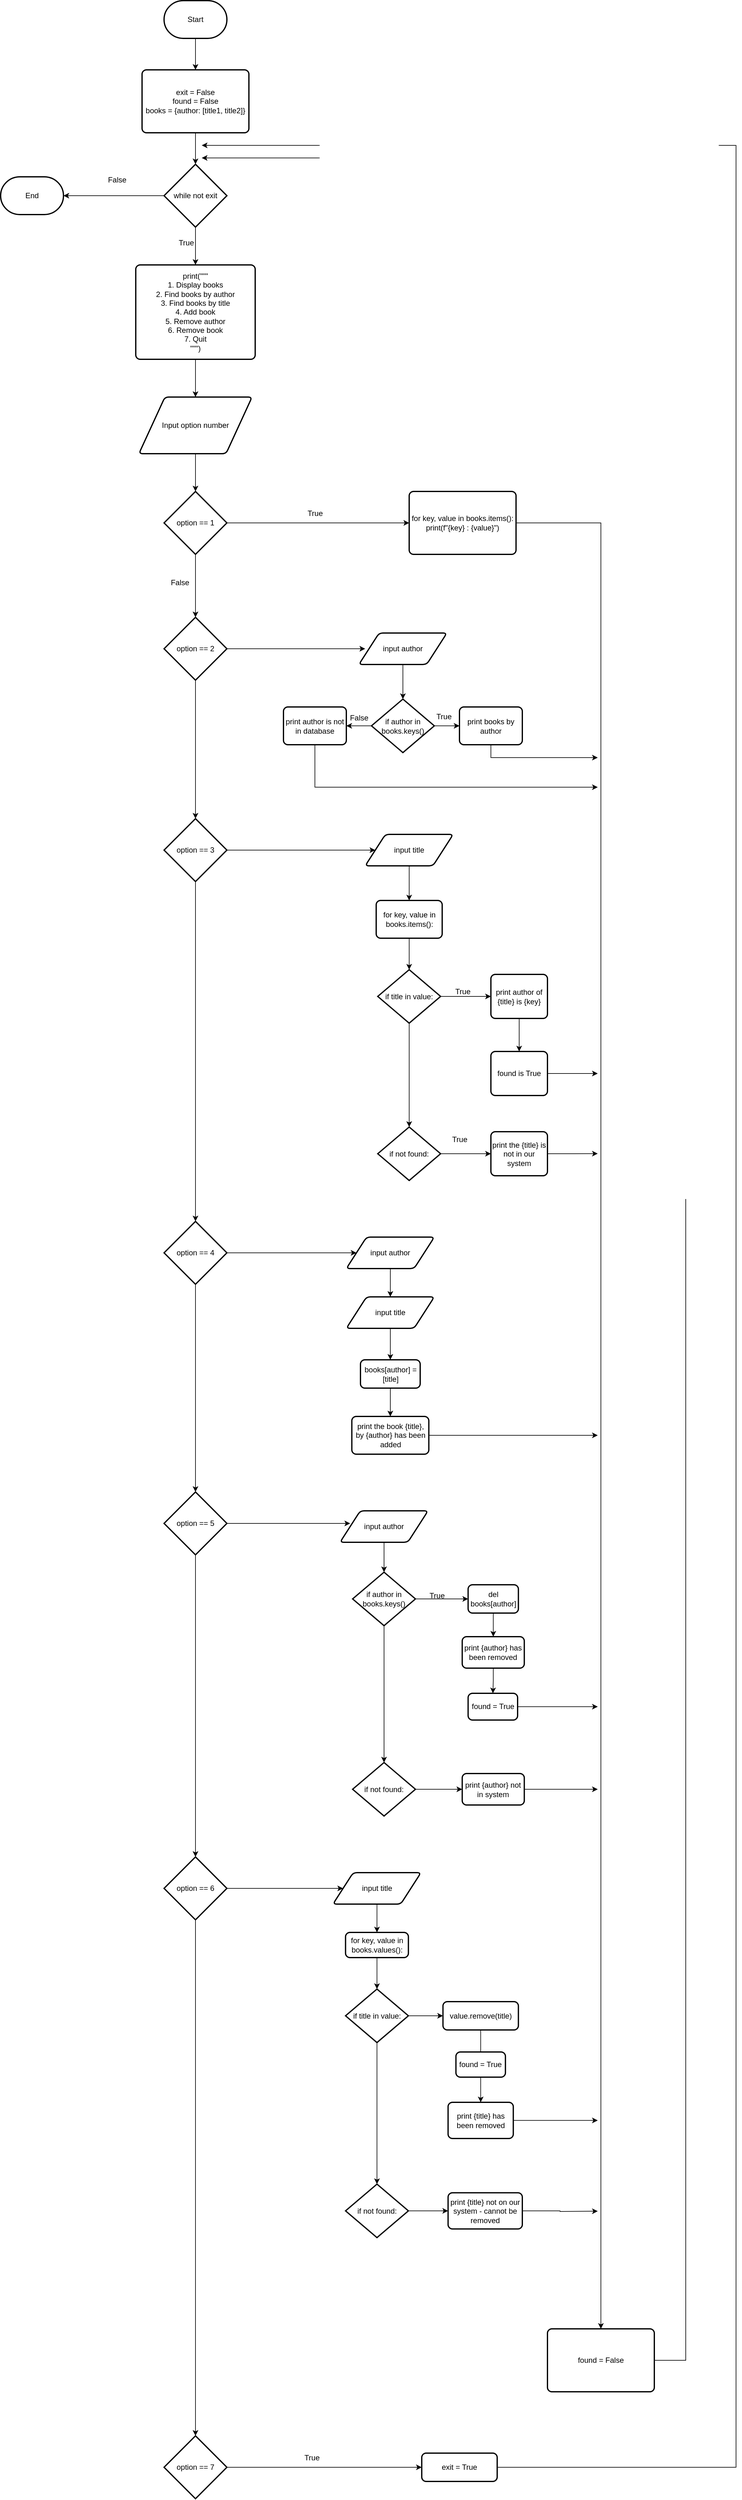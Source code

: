 <mxfile version="20.4.0" type="device"><diagram id="GdrG5oWFETVBS-Gk8OOe" name="Page-1"><mxGraphModel dx="5213" dy="2840" grid="1" gridSize="10" guides="1" tooltips="1" connect="1" arrows="1" fold="1" page="1" pageScale="1" pageWidth="850" pageHeight="1100" math="0" shadow="0"><root><mxCell id="0"/><mxCell id="1" parent="0"/><mxCell id="xFa5CxVepwYCN7gs_nRk-39" value="" style="edgeStyle=orthogonalEdgeStyle;rounded=0;orthogonalLoop=1;jettySize=auto;html=1;" edge="1" parent="1" source="xFa5CxVepwYCN7gs_nRk-2" target="xFa5CxVepwYCN7gs_nRk-3"><mxGeometry relative="1" as="geometry"/></mxCell><mxCell id="xFa5CxVepwYCN7gs_nRk-2" value="Start" style="strokeWidth=2;html=1;shape=mxgraph.flowchart.terminator;whiteSpace=wrap;" vertex="1" parent="1"><mxGeometry x="470" y="10" width="100" height="60" as="geometry"/></mxCell><mxCell id="xFa5CxVepwYCN7gs_nRk-40" value="" style="edgeStyle=orthogonalEdgeStyle;rounded=0;orthogonalLoop=1;jettySize=auto;html=1;" edge="1" parent="1" source="xFa5CxVepwYCN7gs_nRk-3" target="xFa5CxVepwYCN7gs_nRk-4"><mxGeometry relative="1" as="geometry"/></mxCell><mxCell id="xFa5CxVepwYCN7gs_nRk-3" value="exit = False&lt;br&gt;found = False&lt;br&gt;books = {author: [title1, title2]}" style="rounded=1;whiteSpace=wrap;html=1;absoluteArcSize=1;arcSize=14;strokeWidth=2;" vertex="1" parent="1"><mxGeometry x="435" y="120" width="170" height="100" as="geometry"/></mxCell><mxCell id="xFa5CxVepwYCN7gs_nRk-10" style="edgeStyle=orthogonalEdgeStyle;rounded=0;orthogonalLoop=1;jettySize=auto;html=1;exitX=0.5;exitY=1;exitDx=0;exitDy=0;exitPerimeter=0;entryX=0.5;entryY=0;entryDx=0;entryDy=0;" edge="1" parent="1" source="xFa5CxVepwYCN7gs_nRk-4" target="xFa5CxVepwYCN7gs_nRk-9"><mxGeometry relative="1" as="geometry"/></mxCell><mxCell id="xFa5CxVepwYCN7gs_nRk-53" style="edgeStyle=orthogonalEdgeStyle;rounded=0;orthogonalLoop=1;jettySize=auto;html=1;fontFamily=Helvetica;fontSize=12;fontColor=default;" edge="1" parent="1" source="xFa5CxVepwYCN7gs_nRk-4" target="xFa5CxVepwYCN7gs_nRk-5"><mxGeometry relative="1" as="geometry"/></mxCell><mxCell id="xFa5CxVepwYCN7gs_nRk-4" value="while not exit" style="strokeWidth=2;html=1;shape=mxgraph.flowchart.decision;whiteSpace=wrap;" vertex="1" parent="1"><mxGeometry x="470" y="270" width="100" height="100" as="geometry"/></mxCell><mxCell id="xFa5CxVepwYCN7gs_nRk-5" value="End" style="strokeWidth=2;html=1;shape=mxgraph.flowchart.terminator;whiteSpace=wrap;" vertex="1" parent="1"><mxGeometry x="210" y="290" width="100" height="60" as="geometry"/></mxCell><mxCell id="xFa5CxVepwYCN7gs_nRk-7" value="False" style="text;html=1;align=center;verticalAlign=middle;resizable=0;points=[];autosize=1;strokeColor=none;fillColor=none;" vertex="1" parent="1"><mxGeometry x="370" y="280" width="50" height="30" as="geometry"/></mxCell><mxCell id="xFa5CxVepwYCN7gs_nRk-14" style="edgeStyle=orthogonalEdgeStyle;rounded=0;orthogonalLoop=1;jettySize=auto;html=1;exitX=0.5;exitY=1;exitDx=0;exitDy=0;entryX=0.5;entryY=0;entryDx=0;entryDy=0;" edge="1" parent="1" source="xFa5CxVepwYCN7gs_nRk-9" target="xFa5CxVepwYCN7gs_nRk-13"><mxGeometry relative="1" as="geometry"><mxPoint x="520" y="640" as="targetPoint"/></mxGeometry></mxCell><mxCell id="xFa5CxVepwYCN7gs_nRk-9" value="print(&quot;&quot;&quot;&lt;br&gt;1. Display books&lt;br&gt;2. Find books by author&lt;br&gt;3. Find books by title&lt;br&gt;4. Add book&lt;br&gt;5. Remove author&lt;br&gt;6. Remove book&lt;br&gt;7. Quit&lt;br&gt;&quot;&quot;&quot;)" style="rounded=1;whiteSpace=wrap;html=1;absoluteArcSize=1;arcSize=14;strokeWidth=2;" vertex="1" parent="1"><mxGeometry x="425" y="430" width="190" height="150" as="geometry"/></mxCell><mxCell id="xFa5CxVepwYCN7gs_nRk-11" value="True" style="text;html=1;align=center;verticalAlign=middle;resizable=0;points=[];autosize=1;strokeColor=none;fillColor=none;" vertex="1" parent="1"><mxGeometry x="480" y="380" width="50" height="30" as="geometry"/></mxCell><mxCell id="xFa5CxVepwYCN7gs_nRk-25" value="" style="edgeStyle=orthogonalEdgeStyle;rounded=0;orthogonalLoop=1;jettySize=auto;html=1;" edge="1" parent="1" source="xFa5CxVepwYCN7gs_nRk-13" target="xFa5CxVepwYCN7gs_nRk-19"><mxGeometry relative="1" as="geometry"/></mxCell><mxCell id="xFa5CxVepwYCN7gs_nRk-13" value="Input option number" style="shape=parallelogram;html=1;strokeWidth=2;perimeter=parallelogramPerimeter;whiteSpace=wrap;rounded=1;arcSize=12;size=0.23;" vertex="1" parent="1"><mxGeometry x="430" y="640" width="180" height="90" as="geometry"/></mxCell><mxCell id="xFa5CxVepwYCN7gs_nRk-168" style="edgeStyle=orthogonalEdgeStyle;rounded=0;orthogonalLoop=1;jettySize=auto;html=1;entryX=0;entryY=0.5;entryDx=0;entryDy=0;fontFamily=Helvetica;fontSize=12;fontColor=default;" edge="1" parent="1" source="xFa5CxVepwYCN7gs_nRk-16" target="xFa5CxVepwYCN7gs_nRk-163"><mxGeometry relative="1" as="geometry"/></mxCell><mxCell id="xFa5CxVepwYCN7gs_nRk-16" value="option == 7" style="strokeWidth=2;html=1;shape=mxgraph.flowchart.decision;whiteSpace=wrap;" vertex="1" parent="1"><mxGeometry x="470" y="3880" width="100" height="100" as="geometry"/></mxCell><mxCell id="xFa5CxVepwYCN7gs_nRk-41" style="edgeStyle=orthogonalEdgeStyle;rounded=0;orthogonalLoop=1;jettySize=auto;html=1;exitX=1;exitY=0.5;exitDx=0;exitDy=0;exitPerimeter=0;" edge="1" parent="1" source="xFa5CxVepwYCN7gs_nRk-19" target="xFa5CxVepwYCN7gs_nRk-48"><mxGeometry relative="1" as="geometry"><mxPoint x="610" y="840" as="targetPoint"/></mxGeometry></mxCell><mxCell id="xFa5CxVepwYCN7gs_nRk-64" style="edgeStyle=orthogonalEdgeStyle;rounded=0;orthogonalLoop=1;jettySize=auto;html=1;exitX=0.5;exitY=1;exitDx=0;exitDy=0;exitPerimeter=0;fontFamily=Helvetica;fontSize=12;fontColor=default;" edge="1" parent="1" source="xFa5CxVepwYCN7gs_nRk-19" target="xFa5CxVepwYCN7gs_nRk-52"><mxGeometry relative="1" as="geometry"/></mxCell><mxCell id="xFa5CxVepwYCN7gs_nRk-19" value="option == 1" style="strokeWidth=2;html=1;shape=mxgraph.flowchart.decision;whiteSpace=wrap;" vertex="1" parent="1"><mxGeometry x="470" y="790" width="100" height="100" as="geometry"/></mxCell><mxCell id="xFa5CxVepwYCN7gs_nRk-29" value="" style="edgeStyle=orthogonalEdgeStyle;rounded=0;orthogonalLoop=1;jettySize=auto;html=1;" edge="1" parent="1" source="xFa5CxVepwYCN7gs_nRk-20" target="xFa5CxVepwYCN7gs_nRk-23"><mxGeometry relative="1" as="geometry"/></mxCell><mxCell id="xFa5CxVepwYCN7gs_nRk-110" style="edgeStyle=orthogonalEdgeStyle;rounded=0;orthogonalLoop=1;jettySize=auto;html=1;fontFamily=Helvetica;fontSize=12;fontColor=default;" edge="1" parent="1" source="xFa5CxVepwYCN7gs_nRk-20" target="xFa5CxVepwYCN7gs_nRk-108"><mxGeometry relative="1" as="geometry"/></mxCell><mxCell id="xFa5CxVepwYCN7gs_nRk-20" value="option == 4" style="strokeWidth=2;html=1;shape=mxgraph.flowchart.decision;whiteSpace=wrap;" vertex="1" parent="1"><mxGeometry x="470" y="1950" width="100" height="100" as="geometry"/></mxCell><mxCell id="xFa5CxVepwYCN7gs_nRk-75" value="" style="edgeStyle=orthogonalEdgeStyle;rounded=0;orthogonalLoop=1;jettySize=auto;html=1;fontFamily=Helvetica;fontSize=12;fontColor=default;" edge="1" parent="1" source="xFa5CxVepwYCN7gs_nRk-21" target="xFa5CxVepwYCN7gs_nRk-67"><mxGeometry relative="1" as="geometry"/></mxCell><mxCell id="xFa5CxVepwYCN7gs_nRk-76" value="" style="edgeStyle=orthogonalEdgeStyle;rounded=0;orthogonalLoop=1;jettySize=auto;html=1;fontFamily=Helvetica;fontSize=12;fontColor=default;" edge="1" parent="1" source="xFa5CxVepwYCN7gs_nRk-21" target="xFa5CxVepwYCN7gs_nRk-68"><mxGeometry relative="1" as="geometry"/></mxCell><mxCell id="xFa5CxVepwYCN7gs_nRk-21" value="if author in books.keys()" style="strokeWidth=2;html=1;shape=mxgraph.flowchart.decision;whiteSpace=wrap;" vertex="1" parent="1"><mxGeometry x="800" y="1120" width="100" height="85" as="geometry"/></mxCell><mxCell id="xFa5CxVepwYCN7gs_nRk-31" value="" style="edgeStyle=orthogonalEdgeStyle;rounded=0;orthogonalLoop=1;jettySize=auto;html=1;" edge="1" parent="1" source="xFa5CxVepwYCN7gs_nRk-22" target="xFa5CxVepwYCN7gs_nRk-16"><mxGeometry relative="1" as="geometry"/></mxCell><mxCell id="xFa5CxVepwYCN7gs_nRk-151" style="edgeStyle=orthogonalEdgeStyle;rounded=0;orthogonalLoop=1;jettySize=auto;html=1;entryX=0;entryY=0.5;entryDx=0;entryDy=0;fontFamily=Helvetica;fontSize=12;fontColor=default;" edge="1" parent="1" source="xFa5CxVepwYCN7gs_nRk-22" target="xFa5CxVepwYCN7gs_nRk-143"><mxGeometry relative="1" as="geometry"/></mxCell><mxCell id="xFa5CxVepwYCN7gs_nRk-22" value="option == 6" style="strokeWidth=2;html=1;shape=mxgraph.flowchart.decision;whiteSpace=wrap;" vertex="1" parent="1"><mxGeometry x="470" y="2960" width="100" height="100" as="geometry"/></mxCell><mxCell id="xFa5CxVepwYCN7gs_nRk-30" value="" style="edgeStyle=orthogonalEdgeStyle;rounded=0;orthogonalLoop=1;jettySize=auto;html=1;" edge="1" parent="1" source="xFa5CxVepwYCN7gs_nRk-23" target="xFa5CxVepwYCN7gs_nRk-22"><mxGeometry relative="1" as="geometry"/></mxCell><mxCell id="xFa5CxVepwYCN7gs_nRk-122" style="edgeStyle=orthogonalEdgeStyle;rounded=0;orthogonalLoop=1;jettySize=auto;html=1;entryX=0;entryY=0.5;entryDx=0;entryDy=0;fontFamily=Helvetica;fontSize=12;fontColor=default;" edge="1" parent="1" source="xFa5CxVepwYCN7gs_nRk-23"><mxGeometry relative="1" as="geometry"><mxPoint x="766.1" y="2430" as="targetPoint"/></mxGeometry></mxCell><mxCell id="xFa5CxVepwYCN7gs_nRk-23" value="option == 5" style="strokeWidth=2;html=1;shape=mxgraph.flowchart.decision;whiteSpace=wrap;" vertex="1" parent="1"><mxGeometry x="470" y="2380" width="100" height="100" as="geometry"/></mxCell><mxCell id="xFa5CxVepwYCN7gs_nRk-28" value="" style="edgeStyle=orthogonalEdgeStyle;rounded=0;orthogonalLoop=1;jettySize=auto;html=1;" edge="1" parent="1" source="xFa5CxVepwYCN7gs_nRk-24" target="xFa5CxVepwYCN7gs_nRk-20"><mxGeometry relative="1" as="geometry"/></mxCell><mxCell id="xFa5CxVepwYCN7gs_nRk-88" style="edgeStyle=orthogonalEdgeStyle;rounded=0;orthogonalLoop=1;jettySize=auto;html=1;exitX=1;exitY=0.5;exitDx=0;exitDy=0;exitPerimeter=0;entryX=0;entryY=0.5;entryDx=0;entryDy=0;fontFamily=Helvetica;fontSize=12;fontColor=default;" edge="1" parent="1" source="xFa5CxVepwYCN7gs_nRk-24" target="xFa5CxVepwYCN7gs_nRk-87"><mxGeometry relative="1" as="geometry"/></mxCell><mxCell id="xFa5CxVepwYCN7gs_nRk-24" value="option == 3" style="strokeWidth=2;html=1;shape=mxgraph.flowchart.decision;whiteSpace=wrap;" vertex="1" parent="1"><mxGeometry x="470" y="1310" width="100" height="100" as="geometry"/></mxCell><mxCell id="xFa5CxVepwYCN7gs_nRk-32" value="False" style="text;html=1;align=center;verticalAlign=middle;resizable=0;points=[];autosize=1;strokeColor=none;fillColor=none;" vertex="1" parent="1"><mxGeometry x="470" y="920" width="50" height="30" as="geometry"/></mxCell><mxCell id="xFa5CxVepwYCN7gs_nRk-49" style="edgeStyle=orthogonalEdgeStyle;rounded=0;orthogonalLoop=1;jettySize=auto;html=1;fontFamily=Helvetica;fontSize=12;fontColor=default;entryX=0.5;entryY=0;entryDx=0;entryDy=0;" edge="1" parent="1" source="xFa5CxVepwYCN7gs_nRk-48" target="xFa5CxVepwYCN7gs_nRk-50"><mxGeometry relative="1" as="geometry"><mxPoint x="850" y="840" as="targetPoint"/></mxGeometry></mxCell><mxCell id="xFa5CxVepwYCN7gs_nRk-48" value="for key, value in books.items():&lt;br&gt;print(f&quot;{key} : {value}&quot;)" style="rounded=1;whiteSpace=wrap;html=1;absoluteArcSize=1;arcSize=14;strokeWidth=2;" vertex="1" parent="1"><mxGeometry x="860" y="790" width="170" height="100" as="geometry"/></mxCell><mxCell id="xFa5CxVepwYCN7gs_nRk-176" style="edgeStyle=orthogonalEdgeStyle;rounded=0;orthogonalLoop=1;jettySize=auto;html=1;fontFamily=Helvetica;fontSize=12;fontColor=default;" edge="1" parent="1" source="xFa5CxVepwYCN7gs_nRk-50"><mxGeometry relative="1" as="geometry"><mxPoint x="530" y="260" as="targetPoint"/><Array as="points"><mxPoint x="1300" y="3760"/><mxPoint x="1300" y="260"/></Array></mxGeometry></mxCell><mxCell id="xFa5CxVepwYCN7gs_nRk-50" value="found = False" style="rounded=1;whiteSpace=wrap;html=1;absoluteArcSize=1;arcSize=14;strokeWidth=2;" vertex="1" parent="1"><mxGeometry x="1080" y="3710" width="170" height="100" as="geometry"/></mxCell><mxCell id="xFa5CxVepwYCN7gs_nRk-71" style="edgeStyle=orthogonalEdgeStyle;rounded=0;orthogonalLoop=1;jettySize=auto;html=1;exitX=1;exitY=0.5;exitDx=0;exitDy=0;exitPerimeter=0;fontFamily=Helvetica;fontSize=12;fontColor=default;" edge="1" parent="1" source="xFa5CxVepwYCN7gs_nRk-52"><mxGeometry relative="1" as="geometry"><mxPoint x="790" y="1040" as="targetPoint"/></mxGeometry></mxCell><mxCell id="xFa5CxVepwYCN7gs_nRk-86" style="edgeStyle=orthogonalEdgeStyle;rounded=0;orthogonalLoop=1;jettySize=auto;html=1;entryX=0.5;entryY=0;entryDx=0;entryDy=0;entryPerimeter=0;fontFamily=Helvetica;fontSize=12;fontColor=default;" edge="1" parent="1" source="xFa5CxVepwYCN7gs_nRk-52" target="xFa5CxVepwYCN7gs_nRk-24"><mxGeometry relative="1" as="geometry"/></mxCell><mxCell id="xFa5CxVepwYCN7gs_nRk-52" value="option == 2" style="strokeWidth=2;html=1;shape=mxgraph.flowchart.decision;whiteSpace=wrap;" vertex="1" parent="1"><mxGeometry x="470" y="990" width="100" height="100" as="geometry"/></mxCell><mxCell id="xFa5CxVepwYCN7gs_nRk-82" style="edgeStyle=orthogonalEdgeStyle;rounded=0;orthogonalLoop=1;jettySize=auto;html=1;fontFamily=Helvetica;fontSize=12;fontColor=default;" edge="1" parent="1" source="xFa5CxVepwYCN7gs_nRk-67"><mxGeometry relative="1" as="geometry"><mxPoint x="1160" y="1260" as="targetPoint"/><Array as="points"><mxPoint x="710" y="1260"/><mxPoint x="1160" y="1260"/></Array></mxGeometry></mxCell><mxCell id="xFa5CxVepwYCN7gs_nRk-67" value="print author is not in database" style="rounded=1;whiteSpace=wrap;html=1;absoluteArcSize=1;arcSize=14;strokeWidth=2;" vertex="1" parent="1"><mxGeometry x="660" y="1132.5" width="100" height="60" as="geometry"/></mxCell><mxCell id="xFa5CxVepwYCN7gs_nRk-85" style="edgeStyle=orthogonalEdgeStyle;rounded=0;orthogonalLoop=1;jettySize=auto;html=1;exitX=0.5;exitY=1;exitDx=0;exitDy=0;fontFamily=Helvetica;fontSize=12;fontColor=default;" edge="1" parent="1" source="xFa5CxVepwYCN7gs_nRk-68"><mxGeometry relative="1" as="geometry"><mxPoint x="1160" y="1213" as="targetPoint"/><Array as="points"><mxPoint x="990" y="1213"/></Array></mxGeometry></mxCell><mxCell id="xFa5CxVepwYCN7gs_nRk-68" value="print books by author" style="rounded=1;whiteSpace=wrap;html=1;absoluteArcSize=1;arcSize=14;strokeWidth=2;" vertex="1" parent="1"><mxGeometry x="940" y="1132.5" width="100" height="60" as="geometry"/></mxCell><mxCell id="xFa5CxVepwYCN7gs_nRk-74" value="" style="edgeStyle=orthogonalEdgeStyle;rounded=0;orthogonalLoop=1;jettySize=auto;html=1;fontFamily=Helvetica;fontSize=12;fontColor=default;" edge="1" parent="1" source="xFa5CxVepwYCN7gs_nRk-69" target="xFa5CxVepwYCN7gs_nRk-21"><mxGeometry relative="1" as="geometry"/></mxCell><mxCell id="xFa5CxVepwYCN7gs_nRk-69" value="input author" style="shape=parallelogram;html=1;strokeWidth=2;perimeter=parallelogramPerimeter;whiteSpace=wrap;rounded=1;arcSize=12;size=0.23;" vertex="1" parent="1"><mxGeometry x="780" y="1015" width="140" height="50" as="geometry"/></mxCell><mxCell id="xFa5CxVepwYCN7gs_nRk-77" value="False" style="text;html=1;align=center;verticalAlign=middle;resizable=0;points=[];autosize=1;strokeColor=none;fillColor=none;fontSize=12;fontFamily=Helvetica;fontColor=default;" vertex="1" parent="1"><mxGeometry x="755" y="1135" width="50" height="30" as="geometry"/></mxCell><mxCell id="xFa5CxVepwYCN7gs_nRk-78" value="True" style="text;html=1;align=center;verticalAlign=middle;resizable=0;points=[];autosize=1;strokeColor=none;fillColor=none;fontSize=12;fontFamily=Helvetica;fontColor=default;" vertex="1" parent="1"><mxGeometry x="890" y="1132.5" width="50" height="30" as="geometry"/></mxCell><mxCell id="xFa5CxVepwYCN7gs_nRk-79" value="True" style="text;html=1;align=center;verticalAlign=middle;resizable=0;points=[];autosize=1;strokeColor=none;fillColor=none;fontSize=12;fontFamily=Helvetica;fontColor=default;" vertex="1" parent="1"><mxGeometry x="685" y="810" width="50" height="30" as="geometry"/></mxCell><mxCell id="xFa5CxVepwYCN7gs_nRk-91" style="edgeStyle=orthogonalEdgeStyle;rounded=0;orthogonalLoop=1;jettySize=auto;html=1;fontFamily=Helvetica;fontSize=12;fontColor=default;" edge="1" parent="1" source="xFa5CxVepwYCN7gs_nRk-87"><mxGeometry relative="1" as="geometry"><mxPoint x="860" y="1440" as="targetPoint"/></mxGeometry></mxCell><mxCell id="xFa5CxVepwYCN7gs_nRk-87" value="input title" style="shape=parallelogram;html=1;strokeWidth=2;perimeter=parallelogramPerimeter;whiteSpace=wrap;rounded=1;arcSize=12;size=0.23;" vertex="1" parent="1"><mxGeometry x="790" y="1335" width="140" height="50" as="geometry"/></mxCell><mxCell id="xFa5CxVepwYCN7gs_nRk-94" style="edgeStyle=orthogonalEdgeStyle;rounded=0;orthogonalLoop=1;jettySize=auto;html=1;exitX=0.5;exitY=1;exitDx=0;exitDy=0;fontFamily=Helvetica;fontSize=12;fontColor=default;entryX=0.5;entryY=0;entryDx=0;entryDy=0;entryPerimeter=0;" edge="1" parent="1" source="xFa5CxVepwYCN7gs_nRk-92" target="xFa5CxVepwYCN7gs_nRk-93"><mxGeometry relative="1" as="geometry"><mxPoint x="860" y="1540" as="targetPoint"/></mxGeometry></mxCell><mxCell id="xFa5CxVepwYCN7gs_nRk-92" value="for key, value in books.items():&lt;br&gt;" style="rounded=1;whiteSpace=wrap;html=1;absoluteArcSize=1;arcSize=14;strokeWidth=2;" vertex="1" parent="1"><mxGeometry x="807.5" y="1440" width="105" height="60" as="geometry"/></mxCell><mxCell id="xFa5CxVepwYCN7gs_nRk-95" style="edgeStyle=orthogonalEdgeStyle;rounded=0;orthogonalLoop=1;jettySize=auto;html=1;fontFamily=Helvetica;fontSize=12;fontColor=default;" edge="1" parent="1" source="xFa5CxVepwYCN7gs_nRk-93"><mxGeometry relative="1" as="geometry"><mxPoint x="990" y="1592.5" as="targetPoint"/></mxGeometry></mxCell><mxCell id="xFa5CxVepwYCN7gs_nRk-101" style="edgeStyle=orthogonalEdgeStyle;rounded=0;orthogonalLoop=1;jettySize=auto;html=1;exitX=0.5;exitY=1;exitDx=0;exitDy=0;exitPerimeter=0;fontFamily=Helvetica;fontSize=12;fontColor=default;entryX=0.5;entryY=0;entryDx=0;entryDy=0;entryPerimeter=0;" edge="1" parent="1" source="xFa5CxVepwYCN7gs_nRk-93" target="xFa5CxVepwYCN7gs_nRk-103"><mxGeometry relative="1" as="geometry"><mxPoint x="860" y="1700" as="targetPoint"/></mxGeometry></mxCell><mxCell id="xFa5CxVepwYCN7gs_nRk-93" value="if title in value:" style="strokeWidth=2;html=1;shape=mxgraph.flowchart.decision;whiteSpace=wrap;" vertex="1" parent="1"><mxGeometry x="810" y="1550" width="100" height="85" as="geometry"/></mxCell><mxCell id="xFa5CxVepwYCN7gs_nRk-96" value="True" style="text;html=1;align=center;verticalAlign=middle;resizable=0;points=[];autosize=1;strokeColor=none;fillColor=none;fontSize=12;fontFamily=Helvetica;fontColor=default;" vertex="1" parent="1"><mxGeometry x="920" y="1570" width="50" height="30" as="geometry"/></mxCell><mxCell id="xFa5CxVepwYCN7gs_nRk-99" style="edgeStyle=orthogonalEdgeStyle;rounded=0;orthogonalLoop=1;jettySize=auto;html=1;fontFamily=Helvetica;fontSize=12;fontColor=default;" edge="1" parent="1" source="xFa5CxVepwYCN7gs_nRk-97" target="xFa5CxVepwYCN7gs_nRk-98"><mxGeometry relative="1" as="geometry"/></mxCell><mxCell id="xFa5CxVepwYCN7gs_nRk-97" value="print author of {title} is {key}" style="rounded=1;whiteSpace=wrap;html=1;absoluteArcSize=1;arcSize=14;strokeWidth=2;" vertex="1" parent="1"><mxGeometry x="990" y="1557.5" width="90" height="70" as="geometry"/></mxCell><mxCell id="xFa5CxVepwYCN7gs_nRk-100" style="edgeStyle=orthogonalEdgeStyle;rounded=0;orthogonalLoop=1;jettySize=auto;html=1;fontFamily=Helvetica;fontSize=12;fontColor=default;" edge="1" parent="1" source="xFa5CxVepwYCN7gs_nRk-98"><mxGeometry relative="1" as="geometry"><mxPoint x="1160" y="1715" as="targetPoint"/></mxGeometry></mxCell><mxCell id="xFa5CxVepwYCN7gs_nRk-98" value="found is True" style="rounded=1;whiteSpace=wrap;html=1;absoluteArcSize=1;arcSize=14;strokeWidth=2;" vertex="1" parent="1"><mxGeometry x="990" y="1680" width="90" height="70" as="geometry"/></mxCell><mxCell id="xFa5CxVepwYCN7gs_nRk-105" style="edgeStyle=orthogonalEdgeStyle;rounded=0;orthogonalLoop=1;jettySize=auto;html=1;entryX=0;entryY=0.5;entryDx=0;entryDy=0;fontFamily=Helvetica;fontSize=12;fontColor=default;" edge="1" parent="1" source="xFa5CxVepwYCN7gs_nRk-103" target="xFa5CxVepwYCN7gs_nRk-104"><mxGeometry relative="1" as="geometry"/></mxCell><mxCell id="xFa5CxVepwYCN7gs_nRk-103" value="if not found:" style="strokeWidth=2;html=1;shape=mxgraph.flowchart.decision;whiteSpace=wrap;" vertex="1" parent="1"><mxGeometry x="810" y="1800" width="100" height="85" as="geometry"/></mxCell><mxCell id="xFa5CxVepwYCN7gs_nRk-107" style="edgeStyle=orthogonalEdgeStyle;rounded=0;orthogonalLoop=1;jettySize=auto;html=1;exitX=1;exitY=0.5;exitDx=0;exitDy=0;fontFamily=Helvetica;fontSize=12;fontColor=default;" edge="1" parent="1" source="xFa5CxVepwYCN7gs_nRk-104"><mxGeometry relative="1" as="geometry"><mxPoint x="1160" y="1842.333" as="targetPoint"/></mxGeometry></mxCell><mxCell id="xFa5CxVepwYCN7gs_nRk-104" value="print the {title} is not in our system" style="rounded=1;whiteSpace=wrap;html=1;absoluteArcSize=1;arcSize=14;strokeWidth=2;" vertex="1" parent="1"><mxGeometry x="990" y="1807.5" width="90" height="70" as="geometry"/></mxCell><mxCell id="xFa5CxVepwYCN7gs_nRk-106" value="True" style="text;html=1;align=center;verticalAlign=middle;resizable=0;points=[];autosize=1;strokeColor=none;fillColor=none;fontSize=12;fontFamily=Helvetica;fontColor=default;" vertex="1" parent="1"><mxGeometry x="915" y="1805" width="50" height="30" as="geometry"/></mxCell><mxCell id="xFa5CxVepwYCN7gs_nRk-111" style="edgeStyle=orthogonalEdgeStyle;rounded=0;orthogonalLoop=1;jettySize=auto;html=1;fontFamily=Helvetica;fontSize=12;fontColor=default;" edge="1" parent="1" source="xFa5CxVepwYCN7gs_nRk-108" target="xFa5CxVepwYCN7gs_nRk-109"><mxGeometry relative="1" as="geometry"/></mxCell><mxCell id="xFa5CxVepwYCN7gs_nRk-108" value="input author" style="shape=parallelogram;html=1;strokeWidth=2;perimeter=parallelogramPerimeter;whiteSpace=wrap;rounded=1;arcSize=12;size=0.23;" vertex="1" parent="1"><mxGeometry x="760" y="1975" width="140" height="50" as="geometry"/></mxCell><mxCell id="xFa5CxVepwYCN7gs_nRk-113" style="edgeStyle=orthogonalEdgeStyle;rounded=0;orthogonalLoop=1;jettySize=auto;html=1;exitX=0.5;exitY=1;exitDx=0;exitDy=0;entryX=0.5;entryY=0;entryDx=0;entryDy=0;fontFamily=Helvetica;fontSize=12;fontColor=default;" edge="1" parent="1" source="xFa5CxVepwYCN7gs_nRk-109" target="xFa5CxVepwYCN7gs_nRk-112"><mxGeometry relative="1" as="geometry"/></mxCell><mxCell id="xFa5CxVepwYCN7gs_nRk-109" value="input title" style="shape=parallelogram;html=1;strokeWidth=2;perimeter=parallelogramPerimeter;whiteSpace=wrap;rounded=1;arcSize=12;size=0.23;" vertex="1" parent="1"><mxGeometry x="760" y="2070" width="140" height="50" as="geometry"/></mxCell><mxCell id="xFa5CxVepwYCN7gs_nRk-115" style="edgeStyle=orthogonalEdgeStyle;rounded=0;orthogonalLoop=1;jettySize=auto;html=1;exitX=0.5;exitY=1;exitDx=0;exitDy=0;entryX=0.5;entryY=0;entryDx=0;entryDy=0;fontFamily=Helvetica;fontSize=12;fontColor=default;" edge="1" parent="1" source="xFa5CxVepwYCN7gs_nRk-112" target="xFa5CxVepwYCN7gs_nRk-114"><mxGeometry relative="1" as="geometry"/></mxCell><mxCell id="xFa5CxVepwYCN7gs_nRk-112" value="books[author] = [title]" style="rounded=1;whiteSpace=wrap;html=1;absoluteArcSize=1;arcSize=14;strokeWidth=2;" vertex="1" parent="1"><mxGeometry x="782.5" y="2170" width="95" height="45" as="geometry"/></mxCell><mxCell id="xFa5CxVepwYCN7gs_nRk-116" style="edgeStyle=orthogonalEdgeStyle;rounded=0;orthogonalLoop=1;jettySize=auto;html=1;fontFamily=Helvetica;fontSize=12;fontColor=default;" edge="1" parent="1" source="xFa5CxVepwYCN7gs_nRk-114"><mxGeometry relative="1" as="geometry"><mxPoint x="1160" y="2290" as="targetPoint"/></mxGeometry></mxCell><mxCell id="xFa5CxVepwYCN7gs_nRk-114" value="print the book {title}, by {author} has been added" style="rounded=1;whiteSpace=wrap;html=1;absoluteArcSize=1;arcSize=14;strokeWidth=2;" vertex="1" parent="1"><mxGeometry x="768.75" y="2260" width="122.5" height="60" as="geometry"/></mxCell><mxCell id="xFa5CxVepwYCN7gs_nRk-134" value="" style="edgeStyle=orthogonalEdgeStyle;rounded=0;orthogonalLoop=1;jettySize=auto;html=1;fontFamily=Helvetica;fontSize=12;fontColor=default;" edge="1" parent="1" source="xFa5CxVepwYCN7gs_nRk-124" target="xFa5CxVepwYCN7gs_nRk-126"><mxGeometry relative="1" as="geometry"/></mxCell><mxCell id="xFa5CxVepwYCN7gs_nRk-124" value="input author" style="shape=parallelogram;html=1;strokeWidth=2;perimeter=parallelogramPerimeter;whiteSpace=wrap;rounded=1;arcSize=12;size=0.23;" vertex="1" parent="1"><mxGeometry x="750" y="2410" width="140" height="50" as="geometry"/></mxCell><mxCell id="xFa5CxVepwYCN7gs_nRk-135" style="edgeStyle=orthogonalEdgeStyle;rounded=0;orthogonalLoop=1;jettySize=auto;html=1;exitX=1;exitY=0.5;exitDx=0;exitDy=0;exitPerimeter=0;entryX=0;entryY=0.5;entryDx=0;entryDy=0;fontFamily=Helvetica;fontSize=12;fontColor=default;" edge="1" parent="1" source="xFa5CxVepwYCN7gs_nRk-126" target="xFa5CxVepwYCN7gs_nRk-128"><mxGeometry relative="1" as="geometry"/></mxCell><mxCell id="xFa5CxVepwYCN7gs_nRk-139" style="edgeStyle=orthogonalEdgeStyle;rounded=0;orthogonalLoop=1;jettySize=auto;html=1;fontFamily=Helvetica;fontSize=12;fontColor=default;" edge="1" parent="1" source="xFa5CxVepwYCN7gs_nRk-126" target="xFa5CxVepwYCN7gs_nRk-130"><mxGeometry relative="1" as="geometry"/></mxCell><mxCell id="xFa5CxVepwYCN7gs_nRk-126" value="if author in books.keys()" style="strokeWidth=2;html=1;shape=mxgraph.flowchart.decision;whiteSpace=wrap;" vertex="1" parent="1"><mxGeometry x="770" y="2507.5" width="100" height="85" as="geometry"/></mxCell><mxCell id="xFa5CxVepwYCN7gs_nRk-127" value="True" style="text;html=1;align=center;verticalAlign=middle;resizable=0;points=[];autosize=1;strokeColor=none;fillColor=none;fontSize=12;fontFamily=Helvetica;fontColor=default;" vertex="1" parent="1"><mxGeometry x="878.75" y="2530" width="50" height="30" as="geometry"/></mxCell><mxCell id="xFa5CxVepwYCN7gs_nRk-136" value="" style="edgeStyle=orthogonalEdgeStyle;rounded=0;orthogonalLoop=1;jettySize=auto;html=1;fontFamily=Helvetica;fontSize=12;fontColor=default;" edge="1" parent="1" source="xFa5CxVepwYCN7gs_nRk-128" target="xFa5CxVepwYCN7gs_nRk-129"><mxGeometry relative="1" as="geometry"/></mxCell><mxCell id="xFa5CxVepwYCN7gs_nRk-128" value="del books[author]" style="rounded=1;whiteSpace=wrap;html=1;absoluteArcSize=1;arcSize=14;strokeWidth=2;" vertex="1" parent="1"><mxGeometry x="953.75" y="2527.5" width="80" height="45" as="geometry"/></mxCell><mxCell id="xFa5CxVepwYCN7gs_nRk-137" value="" style="edgeStyle=orthogonalEdgeStyle;rounded=0;orthogonalLoop=1;jettySize=auto;html=1;fontFamily=Helvetica;fontSize=12;fontColor=default;" edge="1" parent="1" source="xFa5CxVepwYCN7gs_nRk-129" target="xFa5CxVepwYCN7gs_nRk-131"><mxGeometry relative="1" as="geometry"/></mxCell><mxCell id="xFa5CxVepwYCN7gs_nRk-129" value="print {author} has been removed" style="rounded=1;whiteSpace=wrap;html=1;absoluteArcSize=1;arcSize=14;strokeWidth=2;" vertex="1" parent="1"><mxGeometry x="944.38" y="2610" width="98.75" height="50" as="geometry"/></mxCell><mxCell id="xFa5CxVepwYCN7gs_nRk-141" value="" style="edgeStyle=orthogonalEdgeStyle;rounded=0;orthogonalLoop=1;jettySize=auto;html=1;fontFamily=Helvetica;fontSize=12;fontColor=default;" edge="1" parent="1" source="xFa5CxVepwYCN7gs_nRk-130" target="xFa5CxVepwYCN7gs_nRk-140"><mxGeometry relative="1" as="geometry"/></mxCell><mxCell id="xFa5CxVepwYCN7gs_nRk-130" value="if not found:" style="strokeWidth=2;html=1;shape=mxgraph.flowchart.decision;whiteSpace=wrap;" vertex="1" parent="1"><mxGeometry x="770" y="2810" width="100" height="85" as="geometry"/></mxCell><mxCell id="xFa5CxVepwYCN7gs_nRk-138" style="edgeStyle=orthogonalEdgeStyle;rounded=0;orthogonalLoop=1;jettySize=auto;html=1;fontFamily=Helvetica;fontSize=12;fontColor=default;" edge="1" parent="1" source="xFa5CxVepwYCN7gs_nRk-131"><mxGeometry relative="1" as="geometry"><mxPoint x="1160" y="2721.25" as="targetPoint"/></mxGeometry></mxCell><mxCell id="xFa5CxVepwYCN7gs_nRk-131" value="found = True" style="rounded=1;whiteSpace=wrap;html=1;absoluteArcSize=1;arcSize=14;strokeWidth=2;" vertex="1" parent="1"><mxGeometry x="953.75" y="2700" width="78.75" height="42.5" as="geometry"/></mxCell><mxCell id="xFa5CxVepwYCN7gs_nRk-142" style="edgeStyle=orthogonalEdgeStyle;rounded=0;orthogonalLoop=1;jettySize=auto;html=1;exitX=1;exitY=0.5;exitDx=0;exitDy=0;fontFamily=Helvetica;fontSize=12;fontColor=default;" edge="1" parent="1" source="xFa5CxVepwYCN7gs_nRk-140"><mxGeometry relative="1" as="geometry"><mxPoint x="1160" y="2852.5" as="targetPoint"/></mxGeometry></mxCell><mxCell id="xFa5CxVepwYCN7gs_nRk-140" value="print {author} not in system" style="rounded=1;whiteSpace=wrap;html=1;absoluteArcSize=1;arcSize=14;strokeWidth=2;" vertex="1" parent="1"><mxGeometry x="944.38" y="2827.5" width="98.75" height="50" as="geometry"/></mxCell><mxCell id="xFa5CxVepwYCN7gs_nRk-152" style="edgeStyle=orthogonalEdgeStyle;rounded=0;orthogonalLoop=1;jettySize=auto;html=1;fontFamily=Helvetica;fontSize=12;fontColor=default;" edge="1" parent="1" source="xFa5CxVepwYCN7gs_nRk-143" target="xFa5CxVepwYCN7gs_nRk-144"><mxGeometry relative="1" as="geometry"/></mxCell><mxCell id="xFa5CxVepwYCN7gs_nRk-143" value="input title" style="shape=parallelogram;html=1;strokeWidth=2;perimeter=parallelogramPerimeter;whiteSpace=wrap;rounded=1;arcSize=12;size=0.23;" vertex="1" parent="1"><mxGeometry x="738.75" y="2985" width="140" height="50" as="geometry"/></mxCell><mxCell id="xFa5CxVepwYCN7gs_nRk-156" style="edgeStyle=orthogonalEdgeStyle;rounded=0;orthogonalLoop=1;jettySize=auto;html=1;entryX=0.5;entryY=0;entryDx=0;entryDy=0;entryPerimeter=0;fontFamily=Helvetica;fontSize=12;fontColor=default;" edge="1" parent="1" source="xFa5CxVepwYCN7gs_nRk-144" target="xFa5CxVepwYCN7gs_nRk-145"><mxGeometry relative="1" as="geometry"/></mxCell><mxCell id="xFa5CxVepwYCN7gs_nRk-144" value="for key, value in books.values():" style="rounded=1;whiteSpace=wrap;html=1;absoluteArcSize=1;arcSize=14;strokeWidth=2;" vertex="1" parent="1"><mxGeometry x="758.75" y="3080" width="100" height="40" as="geometry"/></mxCell><mxCell id="xFa5CxVepwYCN7gs_nRk-153" value="" style="edgeStyle=orthogonalEdgeStyle;rounded=0;orthogonalLoop=1;jettySize=auto;html=1;fontFamily=Helvetica;fontSize=12;fontColor=default;" edge="1" parent="1" source="xFa5CxVepwYCN7gs_nRk-145" target="xFa5CxVepwYCN7gs_nRk-146"><mxGeometry relative="1" as="geometry"/></mxCell><mxCell id="xFa5CxVepwYCN7gs_nRk-158" style="edgeStyle=orthogonalEdgeStyle;rounded=0;orthogonalLoop=1;jettySize=auto;html=1;entryX=0.5;entryY=0;entryDx=0;entryDy=0;entryPerimeter=0;fontFamily=Helvetica;fontSize=12;fontColor=default;" edge="1" parent="1" source="xFa5CxVepwYCN7gs_nRk-145" target="xFa5CxVepwYCN7gs_nRk-148"><mxGeometry relative="1" as="geometry"/></mxCell><mxCell id="xFa5CxVepwYCN7gs_nRk-145" value="if title in value:" style="strokeWidth=2;html=1;shape=mxgraph.flowchart.decision;whiteSpace=wrap;" vertex="1" parent="1"><mxGeometry x="758.75" y="3170" width="100" height="85" as="geometry"/></mxCell><mxCell id="xFa5CxVepwYCN7gs_nRk-154" value="" style="edgeStyle=orthogonalEdgeStyle;rounded=0;orthogonalLoop=1;jettySize=auto;html=1;fontFamily=Helvetica;fontSize=12;fontColor=default;" edge="1" parent="1" source="xFa5CxVepwYCN7gs_nRk-146" target="xFa5CxVepwYCN7gs_nRk-149"><mxGeometry relative="1" as="geometry"/></mxCell><mxCell id="xFa5CxVepwYCN7gs_nRk-146" value="value.remove(title)" style="rounded=1;whiteSpace=wrap;html=1;absoluteArcSize=1;arcSize=14;strokeWidth=2;" vertex="1" parent="1"><mxGeometry x="913.75" y="3190" width="120" height="45" as="geometry"/></mxCell><mxCell id="xFa5CxVepwYCN7gs_nRk-147" value="found = True" style="rounded=1;whiteSpace=wrap;html=1;absoluteArcSize=1;arcSize=14;strokeWidth=2;" vertex="1" parent="1"><mxGeometry x="934.38" y="3270" width="78.75" height="40" as="geometry"/></mxCell><mxCell id="xFa5CxVepwYCN7gs_nRk-160" style="edgeStyle=orthogonalEdgeStyle;rounded=0;orthogonalLoop=1;jettySize=auto;html=1;entryX=0;entryY=0.5;entryDx=0;entryDy=0;fontFamily=Helvetica;fontSize=12;fontColor=default;" edge="1" parent="1" source="xFa5CxVepwYCN7gs_nRk-148" target="xFa5CxVepwYCN7gs_nRk-159"><mxGeometry relative="1" as="geometry"/></mxCell><mxCell id="xFa5CxVepwYCN7gs_nRk-148" value="if not found:" style="strokeWidth=2;html=1;shape=mxgraph.flowchart.decision;whiteSpace=wrap;" vertex="1" parent="1"><mxGeometry x="758.75" y="3480" width="100" height="85" as="geometry"/></mxCell><mxCell id="xFa5CxVepwYCN7gs_nRk-155" style="edgeStyle=orthogonalEdgeStyle;rounded=0;orthogonalLoop=1;jettySize=auto;html=1;fontFamily=Helvetica;fontSize=12;fontColor=default;" edge="1" parent="1" source="xFa5CxVepwYCN7gs_nRk-149"><mxGeometry relative="1" as="geometry"><mxPoint x="1160" y="3378.75" as="targetPoint"/></mxGeometry></mxCell><mxCell id="xFa5CxVepwYCN7gs_nRk-149" value="print {title} has been removed" style="rounded=1;whiteSpace=wrap;html=1;absoluteArcSize=1;arcSize=14;strokeWidth=2;" vertex="1" parent="1"><mxGeometry x="921.88" y="3350" width="103.75" height="57.5" as="geometry"/></mxCell><mxCell id="xFa5CxVepwYCN7gs_nRk-161" style="edgeStyle=orthogonalEdgeStyle;rounded=0;orthogonalLoop=1;jettySize=auto;html=1;exitX=1;exitY=0.5;exitDx=0;exitDy=0;fontFamily=Helvetica;fontSize=12;fontColor=default;" edge="1" parent="1" source="xFa5CxVepwYCN7gs_nRk-159"><mxGeometry relative="1" as="geometry"><mxPoint x="1160" y="3523" as="targetPoint"/></mxGeometry></mxCell><mxCell id="xFa5CxVepwYCN7gs_nRk-159" value="print {title} not on our system - cannot be removed" style="rounded=1;whiteSpace=wrap;html=1;absoluteArcSize=1;arcSize=14;strokeWidth=2;" vertex="1" parent="1"><mxGeometry x="921.88" y="3493.75" width="118.12" height="57.5" as="geometry"/></mxCell><mxCell id="xFa5CxVepwYCN7gs_nRk-162" value="True" style="text;html=1;align=center;verticalAlign=middle;resizable=0;points=[];autosize=1;strokeColor=none;fillColor=none;fontSize=12;fontFamily=Helvetica;fontColor=default;" vertex="1" parent="1"><mxGeometry x="680" y="3900" width="50" height="30" as="geometry"/></mxCell><mxCell id="xFa5CxVepwYCN7gs_nRk-174" style="edgeStyle=orthogonalEdgeStyle;rounded=0;orthogonalLoop=1;jettySize=auto;html=1;exitX=1;exitY=0.5;exitDx=0;exitDy=0;fontFamily=Helvetica;fontSize=12;fontColor=default;" edge="1" parent="1" source="xFa5CxVepwYCN7gs_nRk-163"><mxGeometry relative="1" as="geometry"><mxPoint x="530" y="240" as="targetPoint"/><Array as="points"><mxPoint x="1380" y="3930"/><mxPoint x="1380" y="240"/></Array></mxGeometry></mxCell><mxCell id="xFa5CxVepwYCN7gs_nRk-163" value="exit = True" style="rounded=1;whiteSpace=wrap;html=1;absoluteArcSize=1;arcSize=14;strokeWidth=2;" vertex="1" parent="1"><mxGeometry x="880" y="3907.5" width="120" height="45" as="geometry"/></mxCell></root></mxGraphModel></diagram></mxfile>